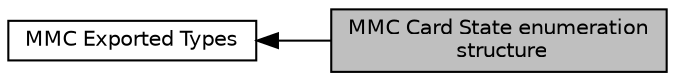 digraph "MMC Card State enumeration structure"
{
  edge [fontname="Helvetica",fontsize="10",labelfontname="Helvetica",labelfontsize="10"];
  node [fontname="Helvetica",fontsize="10",shape=record];
  rankdir=LR;
  Node1 [label="MMC Exported Types",height=0.2,width=0.4,color="black", fillcolor="white", style="filled",URL="$group___m_m_c___exported___types.html"];
  Node0 [label="MMC Card State enumeration\l structure",height=0.2,width=0.4,color="black", fillcolor="grey75", style="filled", fontcolor="black"];
  Node1->Node0 [shape=plaintext, dir="back", style="solid"];
}
